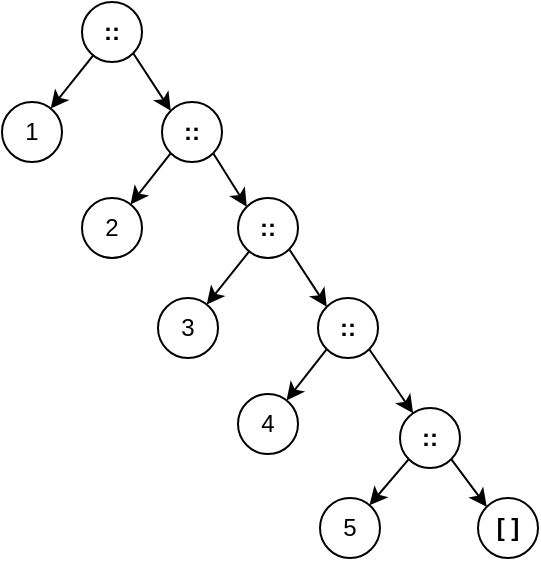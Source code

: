 <mxfile version="10.9.5" type="device"><diagram id="ehEpT8GVb0_Wvcwwj-zA" name="Page-1"><mxGraphModel dx="946" dy="682" grid="1" gridSize="10" guides="1" tooltips="1" connect="1" arrows="1" fold="1" page="1" pageScale="1" pageWidth="827" pageHeight="1169" math="0" shadow="0"><root><mxCell id="0"/><mxCell id="1" parent="0"/><mxCell id="qN8Q51-wPjFjOneQzRwv-4" value="" style="rounded=0;orthogonalLoop=1;jettySize=auto;html=1;" edge="1" parent="1" source="qN8Q51-wPjFjOneQzRwv-2" target="qN8Q51-wPjFjOneQzRwv-3"><mxGeometry relative="1" as="geometry"/></mxCell><mxCell id="qN8Q51-wPjFjOneQzRwv-7" style="edgeStyle=none;rounded=0;orthogonalLoop=1;jettySize=auto;html=1;exitX=1;exitY=1;exitDx=0;exitDy=0;entryX=0;entryY=0;entryDx=0;entryDy=0;" edge="1" parent="1" source="qN8Q51-wPjFjOneQzRwv-2" target="qN8Q51-wPjFjOneQzRwv-6"><mxGeometry relative="1" as="geometry"/></mxCell><mxCell id="qN8Q51-wPjFjOneQzRwv-2" value="&lt;b&gt;::&lt;/b&gt;" style="ellipse;whiteSpace=wrap;html=1;aspect=fixed;" vertex="1" parent="1"><mxGeometry x="250" y="120" width="30" height="30" as="geometry"/></mxCell><mxCell id="qN8Q51-wPjFjOneQzRwv-3" value="1" style="ellipse;whiteSpace=wrap;html=1;aspect=fixed;" vertex="1" parent="1"><mxGeometry x="210" y="170" width="30" height="30" as="geometry"/></mxCell><mxCell id="qN8Q51-wPjFjOneQzRwv-18" style="edgeStyle=none;rounded=0;orthogonalLoop=1;jettySize=auto;html=1;exitX=1;exitY=1;exitDx=0;exitDy=0;entryX=0;entryY=0;entryDx=0;entryDy=0;" edge="1" parent="1" source="qN8Q51-wPjFjOneQzRwv-6" target="qN8Q51-wPjFjOneQzRwv-13"><mxGeometry relative="1" as="geometry"><mxPoint x="330" y="230" as="targetPoint"/></mxGeometry></mxCell><mxCell id="qN8Q51-wPjFjOneQzRwv-6" value="&lt;b&gt;::&lt;/b&gt;" style="ellipse;whiteSpace=wrap;html=1;aspect=fixed;" vertex="1" parent="1"><mxGeometry x="290" y="170" width="30" height="30" as="geometry"/></mxCell><mxCell id="qN8Q51-wPjFjOneQzRwv-8" value="" style="rounded=0;orthogonalLoop=1;jettySize=auto;html=1;exitX=0;exitY=1;exitDx=0;exitDy=0;" edge="1" parent="1" target="qN8Q51-wPjFjOneQzRwv-9" source="qN8Q51-wPjFjOneQzRwv-6"><mxGeometry relative="1" as="geometry"><mxPoint x="295.705" y="194.773" as="sourcePoint"/></mxGeometry></mxCell><mxCell id="qN8Q51-wPjFjOneQzRwv-9" value="2" style="ellipse;whiteSpace=wrap;html=1;aspect=fixed;" vertex="1" parent="1"><mxGeometry x="250" y="218" width="30" height="30" as="geometry"/></mxCell><mxCell id="qN8Q51-wPjFjOneQzRwv-11" value="" style="rounded=0;orthogonalLoop=1;jettySize=auto;html=1;" edge="1" parent="1" source="qN8Q51-wPjFjOneQzRwv-13" target="qN8Q51-wPjFjOneQzRwv-14"><mxGeometry relative="1" as="geometry"/></mxCell><mxCell id="qN8Q51-wPjFjOneQzRwv-12" style="edgeStyle=none;rounded=0;orthogonalLoop=1;jettySize=auto;html=1;exitX=1;exitY=1;exitDx=0;exitDy=0;entryX=0;entryY=0;entryDx=0;entryDy=0;" edge="1" parent="1" source="qN8Q51-wPjFjOneQzRwv-13" target="qN8Q51-wPjFjOneQzRwv-15"><mxGeometry relative="1" as="geometry"/></mxCell><mxCell id="qN8Q51-wPjFjOneQzRwv-13" value="&lt;b&gt;::&lt;/b&gt;" style="ellipse;whiteSpace=wrap;html=1;aspect=fixed;" vertex="1" parent="1"><mxGeometry x="328" y="218" width="30" height="30" as="geometry"/></mxCell><mxCell id="qN8Q51-wPjFjOneQzRwv-14" value="3" style="ellipse;whiteSpace=wrap;html=1;aspect=fixed;" vertex="1" parent="1"><mxGeometry x="288" y="268" width="30" height="30" as="geometry"/></mxCell><mxCell id="qN8Q51-wPjFjOneQzRwv-22" style="edgeStyle=none;rounded=0;orthogonalLoop=1;jettySize=auto;html=1;exitX=1;exitY=1;exitDx=0;exitDy=0;" edge="1" parent="1" source="qN8Q51-wPjFjOneQzRwv-15" target="qN8Q51-wPjFjOneQzRwv-21"><mxGeometry relative="1" as="geometry"/></mxCell><mxCell id="qN8Q51-wPjFjOneQzRwv-15" value="&lt;b&gt;::&lt;/b&gt;" style="ellipse;whiteSpace=wrap;html=1;aspect=fixed;" vertex="1" parent="1"><mxGeometry x="368" y="268" width="30" height="30" as="geometry"/></mxCell><mxCell id="qN8Q51-wPjFjOneQzRwv-16" value="" style="rounded=0;orthogonalLoop=1;jettySize=auto;html=1;exitX=0;exitY=1;exitDx=0;exitDy=0;" edge="1" parent="1" source="qN8Q51-wPjFjOneQzRwv-15" target="qN8Q51-wPjFjOneQzRwv-17"><mxGeometry relative="1" as="geometry"><mxPoint x="373.705" y="304.773" as="sourcePoint"/></mxGeometry></mxCell><mxCell id="qN8Q51-wPjFjOneQzRwv-17" value="4" style="ellipse;whiteSpace=wrap;html=1;aspect=fixed;" vertex="1" parent="1"><mxGeometry x="328" y="316" width="30" height="30" as="geometry"/></mxCell><mxCell id="qN8Q51-wPjFjOneQzRwv-19" value="" style="rounded=0;orthogonalLoop=1;jettySize=auto;html=1;exitX=0;exitY=1;exitDx=0;exitDy=0;" edge="1" parent="1" target="qN8Q51-wPjFjOneQzRwv-20" source="qN8Q51-wPjFjOneQzRwv-21"><mxGeometry relative="1" as="geometry"><mxPoint x="413" y="346" as="sourcePoint"/></mxGeometry></mxCell><mxCell id="qN8Q51-wPjFjOneQzRwv-20" value="5" style="ellipse;whiteSpace=wrap;html=1;aspect=fixed;" vertex="1" parent="1"><mxGeometry x="369" y="368" width="30" height="30" as="geometry"/></mxCell><mxCell id="qN8Q51-wPjFjOneQzRwv-24" style="edgeStyle=none;rounded=0;orthogonalLoop=1;jettySize=auto;html=1;exitX=1;exitY=1;exitDx=0;exitDy=0;entryX=0;entryY=0;entryDx=0;entryDy=0;" edge="1" parent="1" source="qN8Q51-wPjFjOneQzRwv-21" target="qN8Q51-wPjFjOneQzRwv-23"><mxGeometry relative="1" as="geometry"/></mxCell><mxCell id="qN8Q51-wPjFjOneQzRwv-21" value="&lt;b&gt;::&lt;/b&gt;" style="ellipse;whiteSpace=wrap;html=1;aspect=fixed;" vertex="1" parent="1"><mxGeometry x="409" y="323" width="30" height="30" as="geometry"/></mxCell><mxCell id="qN8Q51-wPjFjOneQzRwv-23" value="&lt;b&gt;[ ]&lt;/b&gt;" style="ellipse;whiteSpace=wrap;html=1;aspect=fixed;" vertex="1" parent="1"><mxGeometry x="448" y="368" width="30" height="30" as="geometry"/></mxCell></root></mxGraphModel></diagram></mxfile>